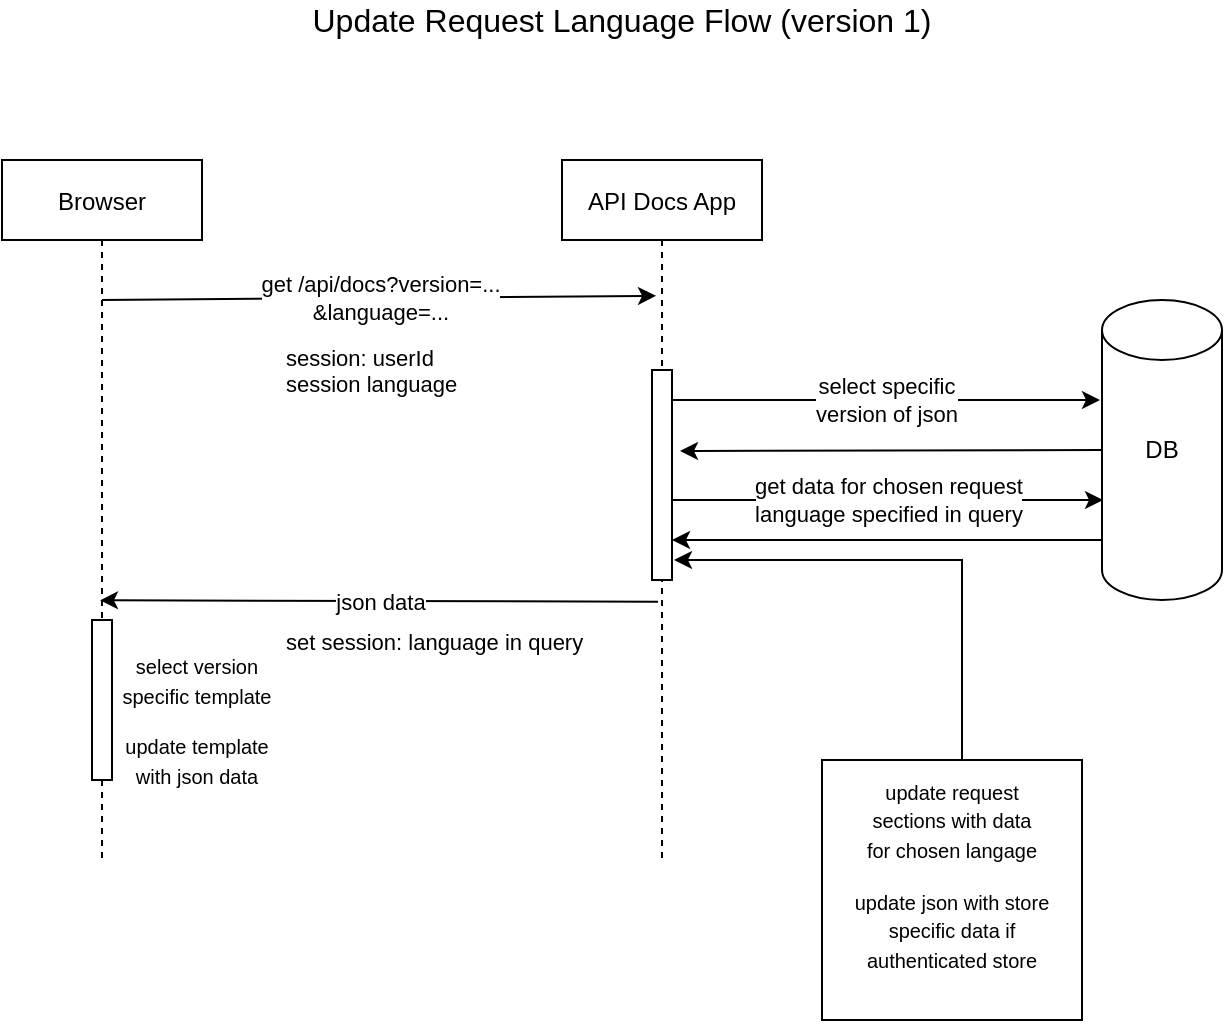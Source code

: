 <mxfile version="14.8.3" type="github">
  <diagram id="73NzqNP45JI6zIFrakIY" name="Page-1">
    <mxGraphModel dx="1662" dy="762" grid="1" gridSize="10" guides="1" tooltips="1" connect="1" arrows="1" fold="1" page="1" pageScale="1" pageWidth="850" pageHeight="1100" math="0" shadow="0">
      <root>
        <mxCell id="0" />
        <mxCell id="1" parent="0" />
        <mxCell id="nH3BV0uBCH0y7o1oWO3n-1" value="Browser" style="shape=umlLifeline;perimeter=lifelinePerimeter;container=1;collapsible=0;recursiveResize=0;rounded=0;shadow=0;strokeWidth=1;" vertex="1" parent="1">
          <mxGeometry x="120" y="120" width="100" height="350" as="geometry" />
        </mxCell>
        <mxCell id="nH3BV0uBCH0y7o1oWO3n-2" value="API Docs App" style="shape=umlLifeline;perimeter=lifelinePerimeter;container=1;collapsible=0;recursiveResize=0;rounded=0;shadow=0;strokeWidth=1;" vertex="1" parent="1">
          <mxGeometry x="400" y="120" width="100" height="350" as="geometry" />
        </mxCell>
        <mxCell id="nH3BV0uBCH0y7o1oWO3n-3" value="&lt;font size=&quot;3&quot;&gt;Update Request Language Flow (version 1)&lt;/font&gt;" style="text;html=1;strokeColor=none;fillColor=none;align=center;verticalAlign=middle;whiteSpace=wrap;rounded=0;" vertex="1" parent="1">
          <mxGeometry x="260" y="40" width="340" height="20" as="geometry" />
        </mxCell>
        <mxCell id="nH3BV0uBCH0y7o1oWO3n-4" value="" style="shape=cylinder3;whiteSpace=wrap;html=1;boundedLbl=1;backgroundOutline=1;size=15;" vertex="1" parent="1">
          <mxGeometry x="670" y="190" width="60" height="150" as="geometry" />
        </mxCell>
        <mxCell id="nH3BV0uBCH0y7o1oWO3n-5" value="DB" style="text;html=1;strokeColor=none;fillColor=none;align=center;verticalAlign=middle;whiteSpace=wrap;rounded=0;" vertex="1" parent="1">
          <mxGeometry x="680" y="255" width="40" height="20" as="geometry" />
        </mxCell>
        <mxCell id="nH3BV0uBCH0y7o1oWO3n-6" value="" style="rounded=0;whiteSpace=wrap;html=1;" vertex="1" parent="1">
          <mxGeometry x="445" y="225" width="10" height="105" as="geometry" />
        </mxCell>
        <mxCell id="nH3BV0uBCH0y7o1oWO3n-7" value="" style="endArrow=classic;html=1;" edge="1" parent="1">
          <mxGeometry relative="1" as="geometry">
            <mxPoint x="455" y="240" as="sourcePoint" />
            <mxPoint x="669" y="240" as="targetPoint" />
          </mxGeometry>
        </mxCell>
        <mxCell id="nH3BV0uBCH0y7o1oWO3n-8" value="select specific&lt;br&gt;version of json" style="edgeLabel;resizable=0;html=1;align=center;verticalAlign=middle;" connectable="0" vertex="1" parent="nH3BV0uBCH0y7o1oWO3n-7">
          <mxGeometry relative="1" as="geometry" />
        </mxCell>
        <mxCell id="nH3BV0uBCH0y7o1oWO3n-9" value="" style="endArrow=classic;html=1;" edge="1" parent="1">
          <mxGeometry relative="1" as="geometry">
            <mxPoint x="670" y="265" as="sourcePoint" />
            <mxPoint x="459" y="265.5" as="targetPoint" />
          </mxGeometry>
        </mxCell>
        <mxCell id="nH3BV0uBCH0y7o1oWO3n-12" value="" style="rounded=0;whiteSpace=wrap;html=1;" vertex="1" parent="1">
          <mxGeometry x="165" y="350" width="10" height="80" as="geometry" />
        </mxCell>
        <mxCell id="nH3BV0uBCH0y7o1oWO3n-13" value="&lt;font style=&quot;font-size: 10px&quot;&gt;update template with json data&lt;/font&gt;" style="text;html=1;strokeColor=none;fillColor=none;align=center;verticalAlign=middle;whiteSpace=wrap;rounded=0;" vertex="1" parent="1">
          <mxGeometry x="175" y="410" width="85" height="20" as="geometry" />
        </mxCell>
        <mxCell id="nH3BV0uBCH0y7o1oWO3n-14" value="&lt;font style=&quot;font-size: 10px&quot;&gt;select version&lt;br&gt;specific template&lt;br&gt;&lt;/font&gt;" style="text;html=1;strokeColor=none;fillColor=none;align=center;verticalAlign=middle;whiteSpace=wrap;rounded=0;" vertex="1" parent="1">
          <mxGeometry x="175" y="370" width="85" height="20" as="geometry" />
        </mxCell>
        <mxCell id="nH3BV0uBCH0y7o1oWO3n-15" style="edgeStyle=orthogonalEdgeStyle;rounded=0;orthogonalLoop=1;jettySize=auto;html=1;exitX=0;exitY=0;exitDx=0;exitDy=0;" edge="1" parent="1">
          <mxGeometry relative="1" as="geometry">
            <mxPoint x="536" y="420" as="sourcePoint" />
            <mxPoint x="456" y="320" as="targetPoint" />
            <Array as="points">
              <mxPoint x="600" y="420" />
              <mxPoint x="600" y="320" />
            </Array>
          </mxGeometry>
        </mxCell>
        <mxCell id="nH3BV0uBCH0y7o1oWO3n-16" value="" style="whiteSpace=wrap;html=1;aspect=fixed;" vertex="1" parent="1">
          <mxGeometry x="530" y="420" width="130" height="130" as="geometry" />
        </mxCell>
        <mxCell id="nH3BV0uBCH0y7o1oWO3n-17" value="" style="endArrow=classic;html=1;entryX=0.47;entryY=0.194;entryDx=0;entryDy=0;entryPerimeter=0;exitX=0.5;exitY=0.2;exitDx=0;exitDy=0;exitPerimeter=0;" edge="1" parent="1" source="nH3BV0uBCH0y7o1oWO3n-1" target="nH3BV0uBCH0y7o1oWO3n-2">
          <mxGeometry relative="1" as="geometry">
            <mxPoint x="180" y="190" as="sourcePoint" />
            <mxPoint x="370" y="190" as="targetPoint" />
          </mxGeometry>
        </mxCell>
        <mxCell id="nH3BV0uBCH0y7o1oWO3n-18" value="get /api/docs?version=...&lt;br&gt;&amp;amp;language=..." style="edgeLabel;resizable=0;html=1;align=center;verticalAlign=middle;" connectable="0" vertex="1" parent="nH3BV0uBCH0y7o1oWO3n-17">
          <mxGeometry relative="1" as="geometry" />
        </mxCell>
        <mxCell id="nH3BV0uBCH0y7o1oWO3n-19" value="session: userId&lt;br&gt;session language" style="edgeLabel;resizable=0;html=1;align=left;verticalAlign=bottom;" connectable="0" vertex="1" parent="nH3BV0uBCH0y7o1oWO3n-17">
          <mxGeometry x="-1" relative="1" as="geometry">
            <mxPoint x="90" y="50" as="offset" />
          </mxGeometry>
        </mxCell>
        <mxCell id="nH3BV0uBCH0y7o1oWO3n-20" value="&lt;font style=&quot;font-size: 10px&quot;&gt;update json with store specific data if authenticated store&lt;/font&gt;" style="text;html=1;strokeColor=none;fillColor=none;align=center;verticalAlign=middle;whiteSpace=wrap;rounded=0;" vertex="1" parent="1">
          <mxGeometry x="545" y="490" width="100" height="30" as="geometry" />
        </mxCell>
        <mxCell id="nH3BV0uBCH0y7o1oWO3n-21" value="&lt;span style=&quot;font-size: 10px&quot;&gt;update request sections with data for chosen langage&lt;br&gt;&lt;/span&gt;" style="text;html=1;strokeColor=none;fillColor=none;align=center;verticalAlign=middle;whiteSpace=wrap;rounded=0;" vertex="1" parent="1">
          <mxGeometry x="550" y="440" width="90" height="20" as="geometry" />
        </mxCell>
        <mxCell id="nH3BV0uBCH0y7o1oWO3n-22" value="" style="endArrow=classic;html=1;entryX=0;entryY=0.5;entryDx=0;entryDy=0;entryPerimeter=0;" edge="1" parent="1">
          <mxGeometry relative="1" as="geometry">
            <mxPoint x="455.5" y="290" as="sourcePoint" />
            <mxPoint x="670.5" y="290" as="targetPoint" />
          </mxGeometry>
        </mxCell>
        <mxCell id="nH3BV0uBCH0y7o1oWO3n-23" value="get data for chosen request&lt;br&gt;language specified in query" style="edgeLabel;resizable=0;html=1;align=center;verticalAlign=middle;" connectable="0" vertex="1" parent="nH3BV0uBCH0y7o1oWO3n-22">
          <mxGeometry relative="1" as="geometry" />
        </mxCell>
        <mxCell id="nH3BV0uBCH0y7o1oWO3n-24" value="" style="endArrow=classic;html=1;" edge="1" parent="1">
          <mxGeometry width="50" height="50" relative="1" as="geometry">
            <mxPoint x="670" y="310" as="sourcePoint" />
            <mxPoint x="455" y="310" as="targetPoint" />
          </mxGeometry>
        </mxCell>
        <mxCell id="nH3BV0uBCH0y7o1oWO3n-25" style="edgeStyle=orthogonalEdgeStyle;rounded=0;orthogonalLoop=1;jettySize=auto;html=1;exitX=0.5;exitY=1;exitDx=0;exitDy=0;" edge="1" parent="1" source="nH3BV0uBCH0y7o1oWO3n-13" target="nH3BV0uBCH0y7o1oWO3n-13">
          <mxGeometry relative="1" as="geometry" />
        </mxCell>
        <mxCell id="nH3BV0uBCH0y7o1oWO3n-28" value="" style="endArrow=classic;html=1;entryX=0.49;entryY=0.629;entryDx=0;entryDy=0;entryPerimeter=0;exitX=0.48;exitY=0.631;exitDx=0;exitDy=0;exitPerimeter=0;" edge="1" parent="1" source="nH3BV0uBCH0y7o1oWO3n-2" target="nH3BV0uBCH0y7o1oWO3n-1">
          <mxGeometry relative="1" as="geometry">
            <mxPoint x="380" y="340" as="sourcePoint" />
            <mxPoint x="220" y="340" as="targetPoint" />
          </mxGeometry>
        </mxCell>
        <mxCell id="nH3BV0uBCH0y7o1oWO3n-29" value="json data" style="edgeLabel;resizable=0;html=1;align=center;verticalAlign=middle;" connectable="0" vertex="1" parent="nH3BV0uBCH0y7o1oWO3n-28">
          <mxGeometry relative="1" as="geometry" />
        </mxCell>
        <mxCell id="nH3BV0uBCH0y7o1oWO3n-30" value="set session: language in query" style="edgeLabel;resizable=0;html=1;align=left;verticalAlign=bottom;" connectable="0" vertex="1" parent="nH3BV0uBCH0y7o1oWO3n-28">
          <mxGeometry x="-1" relative="1" as="geometry">
            <mxPoint x="-188" y="29" as="offset" />
          </mxGeometry>
        </mxCell>
      </root>
    </mxGraphModel>
  </diagram>
</mxfile>
